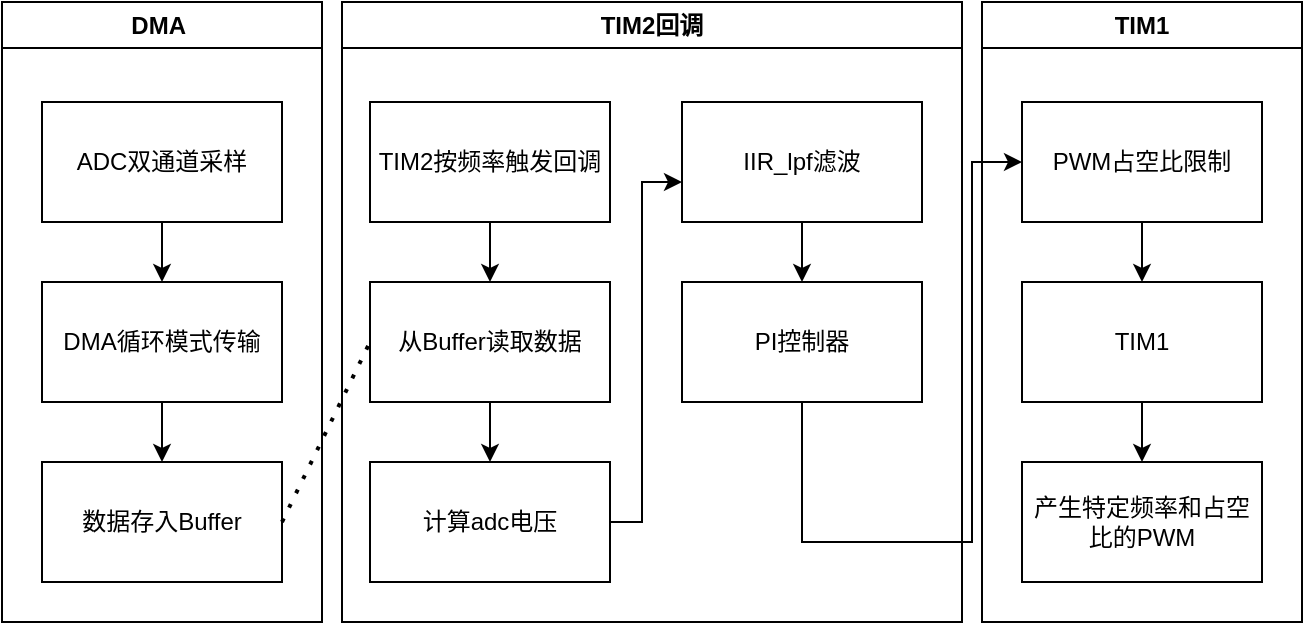 <mxfile version="27.1.5">
  <diagram name="第 1 页" id="Yli3DblyFCL1oLjhyPn9">
    <mxGraphModel dx="946" dy="554" grid="1" gridSize="10" guides="1" tooltips="1" connect="1" arrows="1" fold="1" page="1" pageScale="1" pageWidth="827" pageHeight="1169" math="0" shadow="0">
      <root>
        <mxCell id="0" />
        <mxCell id="1" parent="0" />
        <mxCell id="iHhrdHwxB2HdCCmmaMXh-3" value="" style="edgeStyle=orthogonalEdgeStyle;rounded=0;orthogonalLoop=1;jettySize=auto;html=1;" edge="1" parent="1" source="iHhrdHwxB2HdCCmmaMXh-1" target="iHhrdHwxB2HdCCmmaMXh-2">
          <mxGeometry relative="1" as="geometry" />
        </mxCell>
        <mxCell id="iHhrdHwxB2HdCCmmaMXh-1" value="ADC双通道采样" style="rounded=0;whiteSpace=wrap;html=1;" vertex="1" parent="1">
          <mxGeometry x="20" y="330" width="120" height="60" as="geometry" />
        </mxCell>
        <mxCell id="iHhrdHwxB2HdCCmmaMXh-5" style="edgeStyle=orthogonalEdgeStyle;rounded=0;orthogonalLoop=1;jettySize=auto;html=1;" edge="1" parent="1" source="iHhrdHwxB2HdCCmmaMXh-2" target="iHhrdHwxB2HdCCmmaMXh-4">
          <mxGeometry relative="1" as="geometry" />
        </mxCell>
        <mxCell id="iHhrdHwxB2HdCCmmaMXh-2" value="DMA循环模式传输" style="whiteSpace=wrap;html=1;rounded=0;" vertex="1" parent="1">
          <mxGeometry x="20" y="420" width="120" height="60" as="geometry" />
        </mxCell>
        <mxCell id="iHhrdHwxB2HdCCmmaMXh-4" value="数据存入Buffer" style="rounded=0;whiteSpace=wrap;html=1;" vertex="1" parent="1">
          <mxGeometry x="20" y="510" width="120" height="60" as="geometry" />
        </mxCell>
        <mxCell id="iHhrdHwxB2HdCCmmaMXh-8" value="" style="edgeStyle=orthogonalEdgeStyle;rounded=0;orthogonalLoop=1;jettySize=auto;html=1;" edge="1" parent="1" source="iHhrdHwxB2HdCCmmaMXh-6" target="iHhrdHwxB2HdCCmmaMXh-7">
          <mxGeometry relative="1" as="geometry" />
        </mxCell>
        <mxCell id="iHhrdHwxB2HdCCmmaMXh-6" value="TIM2按频率触发回调" style="rounded=0;whiteSpace=wrap;html=1;" vertex="1" parent="1">
          <mxGeometry x="184" y="330" width="120" height="60" as="geometry" />
        </mxCell>
        <mxCell id="iHhrdHwxB2HdCCmmaMXh-10" value="" style="edgeStyle=orthogonalEdgeStyle;rounded=0;orthogonalLoop=1;jettySize=auto;html=1;" edge="1" parent="1" source="iHhrdHwxB2HdCCmmaMXh-7" target="iHhrdHwxB2HdCCmmaMXh-9">
          <mxGeometry relative="1" as="geometry" />
        </mxCell>
        <mxCell id="iHhrdHwxB2HdCCmmaMXh-7" value="从Buffer读取数据" style="whiteSpace=wrap;html=1;rounded=0;" vertex="1" parent="1">
          <mxGeometry x="184" y="420" width="120" height="60" as="geometry" />
        </mxCell>
        <mxCell id="iHhrdHwxB2HdCCmmaMXh-12" value="" style="edgeStyle=orthogonalEdgeStyle;rounded=0;orthogonalLoop=1;jettySize=auto;html=1;" edge="1" parent="1" source="iHhrdHwxB2HdCCmmaMXh-9" target="iHhrdHwxB2HdCCmmaMXh-11">
          <mxGeometry relative="1" as="geometry">
            <Array as="points">
              <mxPoint x="320" y="540" />
              <mxPoint x="320" y="370" />
            </Array>
          </mxGeometry>
        </mxCell>
        <mxCell id="iHhrdHwxB2HdCCmmaMXh-9" value="计算adc电压" style="whiteSpace=wrap;html=1;rounded=0;" vertex="1" parent="1">
          <mxGeometry x="184" y="510" width="120" height="60" as="geometry" />
        </mxCell>
        <mxCell id="iHhrdHwxB2HdCCmmaMXh-16" value="" style="edgeStyle=orthogonalEdgeStyle;rounded=0;orthogonalLoop=1;jettySize=auto;html=1;" edge="1" parent="1" source="iHhrdHwxB2HdCCmmaMXh-11" target="iHhrdHwxB2HdCCmmaMXh-15">
          <mxGeometry relative="1" as="geometry" />
        </mxCell>
        <mxCell id="iHhrdHwxB2HdCCmmaMXh-11" value="IIR_lpf滤波" style="whiteSpace=wrap;html=1;rounded=0;" vertex="1" parent="1">
          <mxGeometry x="340" y="330" width="120" height="60" as="geometry" />
        </mxCell>
        <mxCell id="iHhrdHwxB2HdCCmmaMXh-26" style="edgeStyle=orthogonalEdgeStyle;rounded=0;orthogonalLoop=1;jettySize=auto;html=1;entryX=0;entryY=0.5;entryDx=0;entryDy=0;exitX=0.5;exitY=1;exitDx=0;exitDy=0;" edge="1" parent="1" source="iHhrdHwxB2HdCCmmaMXh-15" target="iHhrdHwxB2HdCCmmaMXh-21">
          <mxGeometry relative="1" as="geometry">
            <Array as="points">
              <mxPoint x="400" y="550" />
              <mxPoint x="485" y="550" />
              <mxPoint x="485" y="360" />
            </Array>
          </mxGeometry>
        </mxCell>
        <mxCell id="iHhrdHwxB2HdCCmmaMXh-15" value="PI控制器" style="whiteSpace=wrap;html=1;rounded=0;" vertex="1" parent="1">
          <mxGeometry x="340" y="420" width="120" height="60" as="geometry" />
        </mxCell>
        <mxCell id="iHhrdHwxB2HdCCmmaMXh-17" value="" style="endArrow=none;dashed=1;html=1;dashPattern=1 3;strokeWidth=2;rounded=0;exitX=1;exitY=0.5;exitDx=0;exitDy=0;entryX=0;entryY=0.5;entryDx=0;entryDy=0;" edge="1" parent="1" source="iHhrdHwxB2HdCCmmaMXh-4" target="iHhrdHwxB2HdCCmmaMXh-7">
          <mxGeometry width="50" height="50" relative="1" as="geometry">
            <mxPoint x="220" y="580" as="sourcePoint" />
            <mxPoint x="270" y="530" as="targetPoint" />
          </mxGeometry>
        </mxCell>
        <mxCell id="iHhrdHwxB2HdCCmmaMXh-18" value="DMA&amp;nbsp;" style="swimlane;whiteSpace=wrap;html=1;" vertex="1" parent="1">
          <mxGeometry y="280" width="160" height="310" as="geometry" />
        </mxCell>
        <mxCell id="iHhrdHwxB2HdCCmmaMXh-19" value="TIM2回调" style="swimlane;whiteSpace=wrap;html=1;" vertex="1" parent="1">
          <mxGeometry x="170" y="280" width="310" height="310" as="geometry" />
        </mxCell>
        <mxCell id="iHhrdHwxB2HdCCmmaMXh-25" value="TIM1" style="swimlane;whiteSpace=wrap;html=1;" vertex="1" parent="1">
          <mxGeometry x="490" y="280" width="160" height="310" as="geometry" />
        </mxCell>
        <mxCell id="iHhrdHwxB2HdCCmmaMXh-23" value="产生特定频率和占空比的PWM" style="whiteSpace=wrap;html=1;rounded=0;" vertex="1" parent="iHhrdHwxB2HdCCmmaMXh-25">
          <mxGeometry x="20" y="230" width="120" height="60" as="geometry" />
        </mxCell>
        <mxCell id="iHhrdHwxB2HdCCmmaMXh-20" value="TIM1" style="rounded=0;whiteSpace=wrap;html=1;" vertex="1" parent="iHhrdHwxB2HdCCmmaMXh-25">
          <mxGeometry x="20" y="140" width="120" height="60" as="geometry" />
        </mxCell>
        <mxCell id="iHhrdHwxB2HdCCmmaMXh-24" value="" style="edgeStyle=orthogonalEdgeStyle;rounded=0;orthogonalLoop=1;jettySize=auto;html=1;" edge="1" parent="iHhrdHwxB2HdCCmmaMXh-25" source="iHhrdHwxB2HdCCmmaMXh-20" target="iHhrdHwxB2HdCCmmaMXh-23">
          <mxGeometry relative="1" as="geometry" />
        </mxCell>
        <mxCell id="iHhrdHwxB2HdCCmmaMXh-21" value="PWM占空比限制" style="rounded=0;whiteSpace=wrap;html=1;" vertex="1" parent="iHhrdHwxB2HdCCmmaMXh-25">
          <mxGeometry x="20" y="50" width="120" height="60" as="geometry" />
        </mxCell>
        <mxCell id="iHhrdHwxB2HdCCmmaMXh-22" style="edgeStyle=orthogonalEdgeStyle;rounded=0;orthogonalLoop=1;jettySize=auto;html=1;" edge="1" parent="iHhrdHwxB2HdCCmmaMXh-25" source="iHhrdHwxB2HdCCmmaMXh-21" target="iHhrdHwxB2HdCCmmaMXh-20">
          <mxGeometry relative="1" as="geometry" />
        </mxCell>
      </root>
    </mxGraphModel>
  </diagram>
</mxfile>
